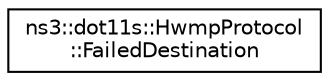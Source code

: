 digraph "Graphical Class Hierarchy"
{
 // LATEX_PDF_SIZE
  edge [fontname="Helvetica",fontsize="10",labelfontname="Helvetica",labelfontsize="10"];
  node [fontname="Helvetica",fontsize="10",shape=record];
  rankdir="LR";
  Node0 [label="ns3::dot11s::HwmpProtocol\l::FailedDestination",height=0.2,width=0.4,color="black", fillcolor="white", style="filled",URL="$structns3_1_1dot11s_1_1_hwmp_protocol_1_1_failed_destination.html",tooltip="structure of unreachable destination - address and sequence number"];
}
